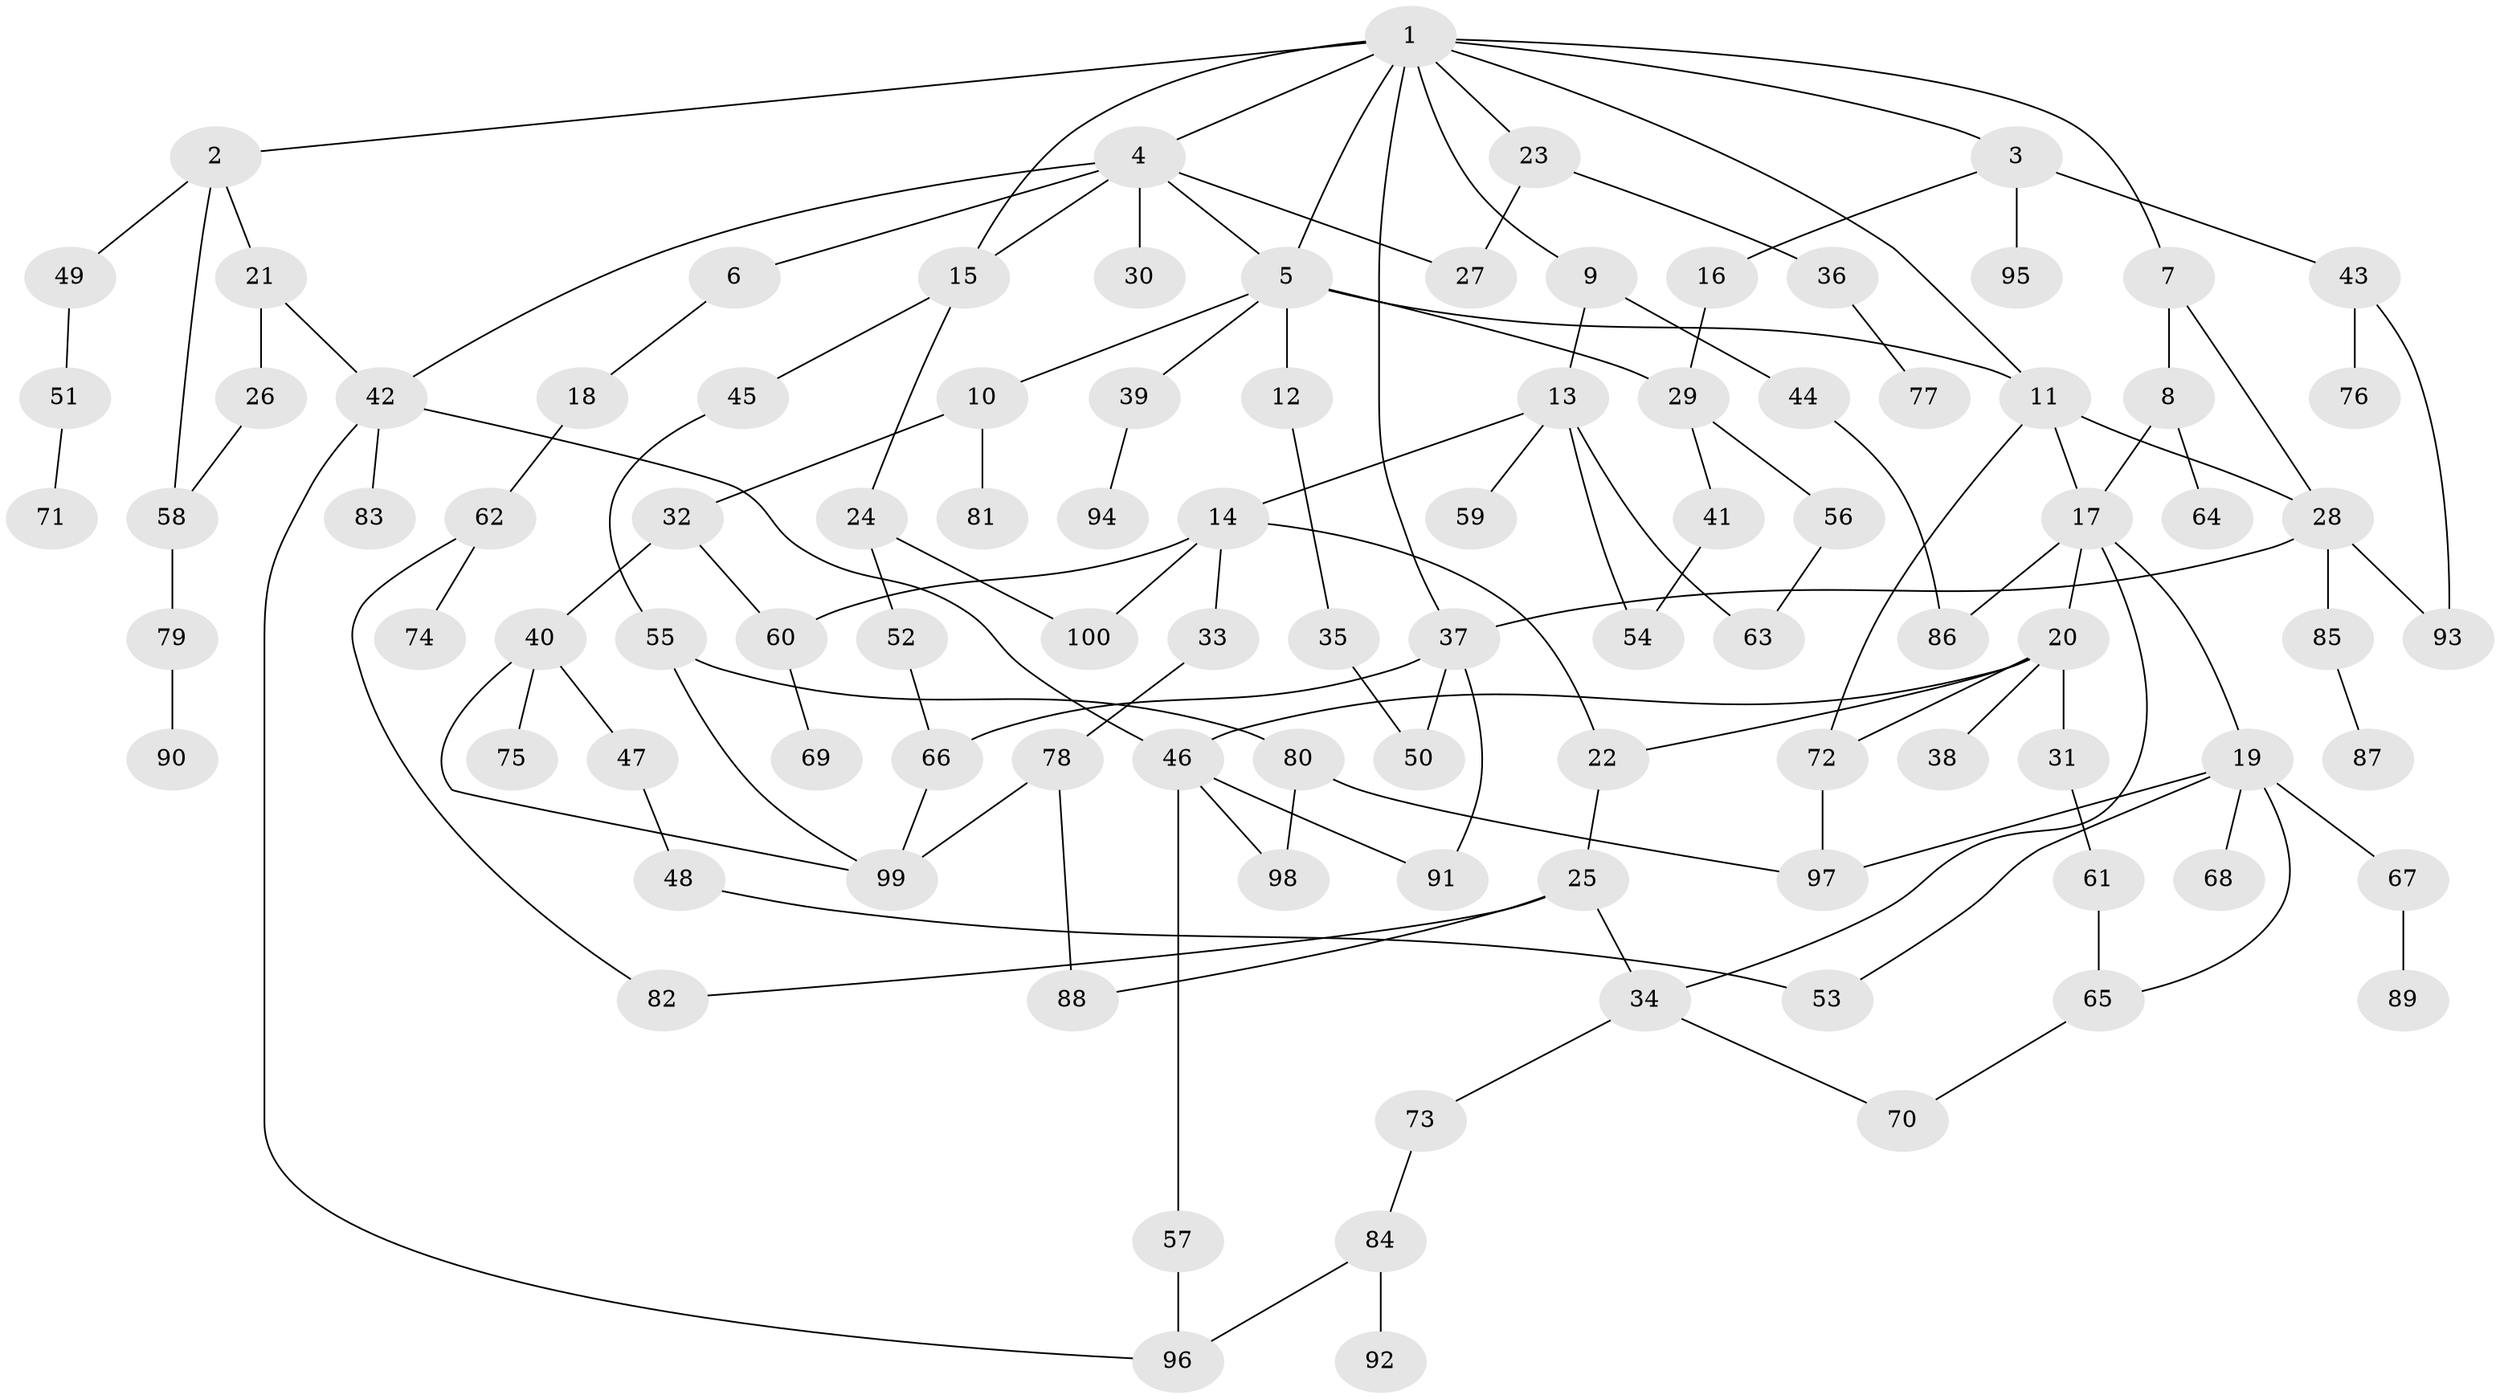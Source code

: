 // Generated by graph-tools (version 1.1) at 2025/49/03/09/25 03:49:22]
// undirected, 100 vertices, 135 edges
graph export_dot {
graph [start="1"]
  node [color=gray90,style=filled];
  1;
  2;
  3;
  4;
  5;
  6;
  7;
  8;
  9;
  10;
  11;
  12;
  13;
  14;
  15;
  16;
  17;
  18;
  19;
  20;
  21;
  22;
  23;
  24;
  25;
  26;
  27;
  28;
  29;
  30;
  31;
  32;
  33;
  34;
  35;
  36;
  37;
  38;
  39;
  40;
  41;
  42;
  43;
  44;
  45;
  46;
  47;
  48;
  49;
  50;
  51;
  52;
  53;
  54;
  55;
  56;
  57;
  58;
  59;
  60;
  61;
  62;
  63;
  64;
  65;
  66;
  67;
  68;
  69;
  70;
  71;
  72;
  73;
  74;
  75;
  76;
  77;
  78;
  79;
  80;
  81;
  82;
  83;
  84;
  85;
  86;
  87;
  88;
  89;
  90;
  91;
  92;
  93;
  94;
  95;
  96;
  97;
  98;
  99;
  100;
  1 -- 2;
  1 -- 3;
  1 -- 4;
  1 -- 7;
  1 -- 9;
  1 -- 11;
  1 -- 23;
  1 -- 5;
  1 -- 15;
  1 -- 37;
  2 -- 21;
  2 -- 49;
  2 -- 58;
  3 -- 16;
  3 -- 43;
  3 -- 95;
  4 -- 5;
  4 -- 6;
  4 -- 15;
  4 -- 30;
  4 -- 42;
  4 -- 27;
  5 -- 10;
  5 -- 12;
  5 -- 39;
  5 -- 29;
  5 -- 11;
  6 -- 18;
  7 -- 8;
  7 -- 28;
  8 -- 64;
  8 -- 17;
  9 -- 13;
  9 -- 44;
  10 -- 32;
  10 -- 81;
  11 -- 17;
  11 -- 28;
  11 -- 72;
  12 -- 35;
  13 -- 14;
  13 -- 59;
  13 -- 63;
  13 -- 54;
  14 -- 22;
  14 -- 33;
  14 -- 60;
  14 -- 100;
  15 -- 24;
  15 -- 45;
  16 -- 29;
  17 -- 19;
  17 -- 20;
  17 -- 86;
  17 -- 34;
  18 -- 62;
  19 -- 65;
  19 -- 67;
  19 -- 68;
  19 -- 97;
  19 -- 53;
  20 -- 31;
  20 -- 38;
  20 -- 46;
  20 -- 72;
  20 -- 22;
  21 -- 26;
  21 -- 42;
  22 -- 25;
  23 -- 27;
  23 -- 36;
  24 -- 52;
  24 -- 100;
  25 -- 34;
  25 -- 88;
  25 -- 82;
  26 -- 58;
  28 -- 37;
  28 -- 85;
  28 -- 93;
  29 -- 41;
  29 -- 56;
  31 -- 61;
  32 -- 40;
  32 -- 60;
  33 -- 78;
  34 -- 73;
  34 -- 70;
  35 -- 50;
  36 -- 77;
  37 -- 91;
  37 -- 50;
  37 -- 66;
  39 -- 94;
  40 -- 47;
  40 -- 75;
  40 -- 99;
  41 -- 54;
  42 -- 83;
  42 -- 96;
  42 -- 46;
  43 -- 76;
  43 -- 93;
  44 -- 86;
  45 -- 55;
  46 -- 57;
  46 -- 98;
  46 -- 91;
  47 -- 48;
  48 -- 53;
  49 -- 51;
  51 -- 71;
  52 -- 66;
  55 -- 80;
  55 -- 99;
  56 -- 63;
  57 -- 96;
  58 -- 79;
  60 -- 69;
  61 -- 65;
  62 -- 74;
  62 -- 82;
  65 -- 70;
  66 -- 99;
  67 -- 89;
  72 -- 97;
  73 -- 84;
  78 -- 88;
  78 -- 99;
  79 -- 90;
  80 -- 97;
  80 -- 98;
  84 -- 92;
  84 -- 96;
  85 -- 87;
}
